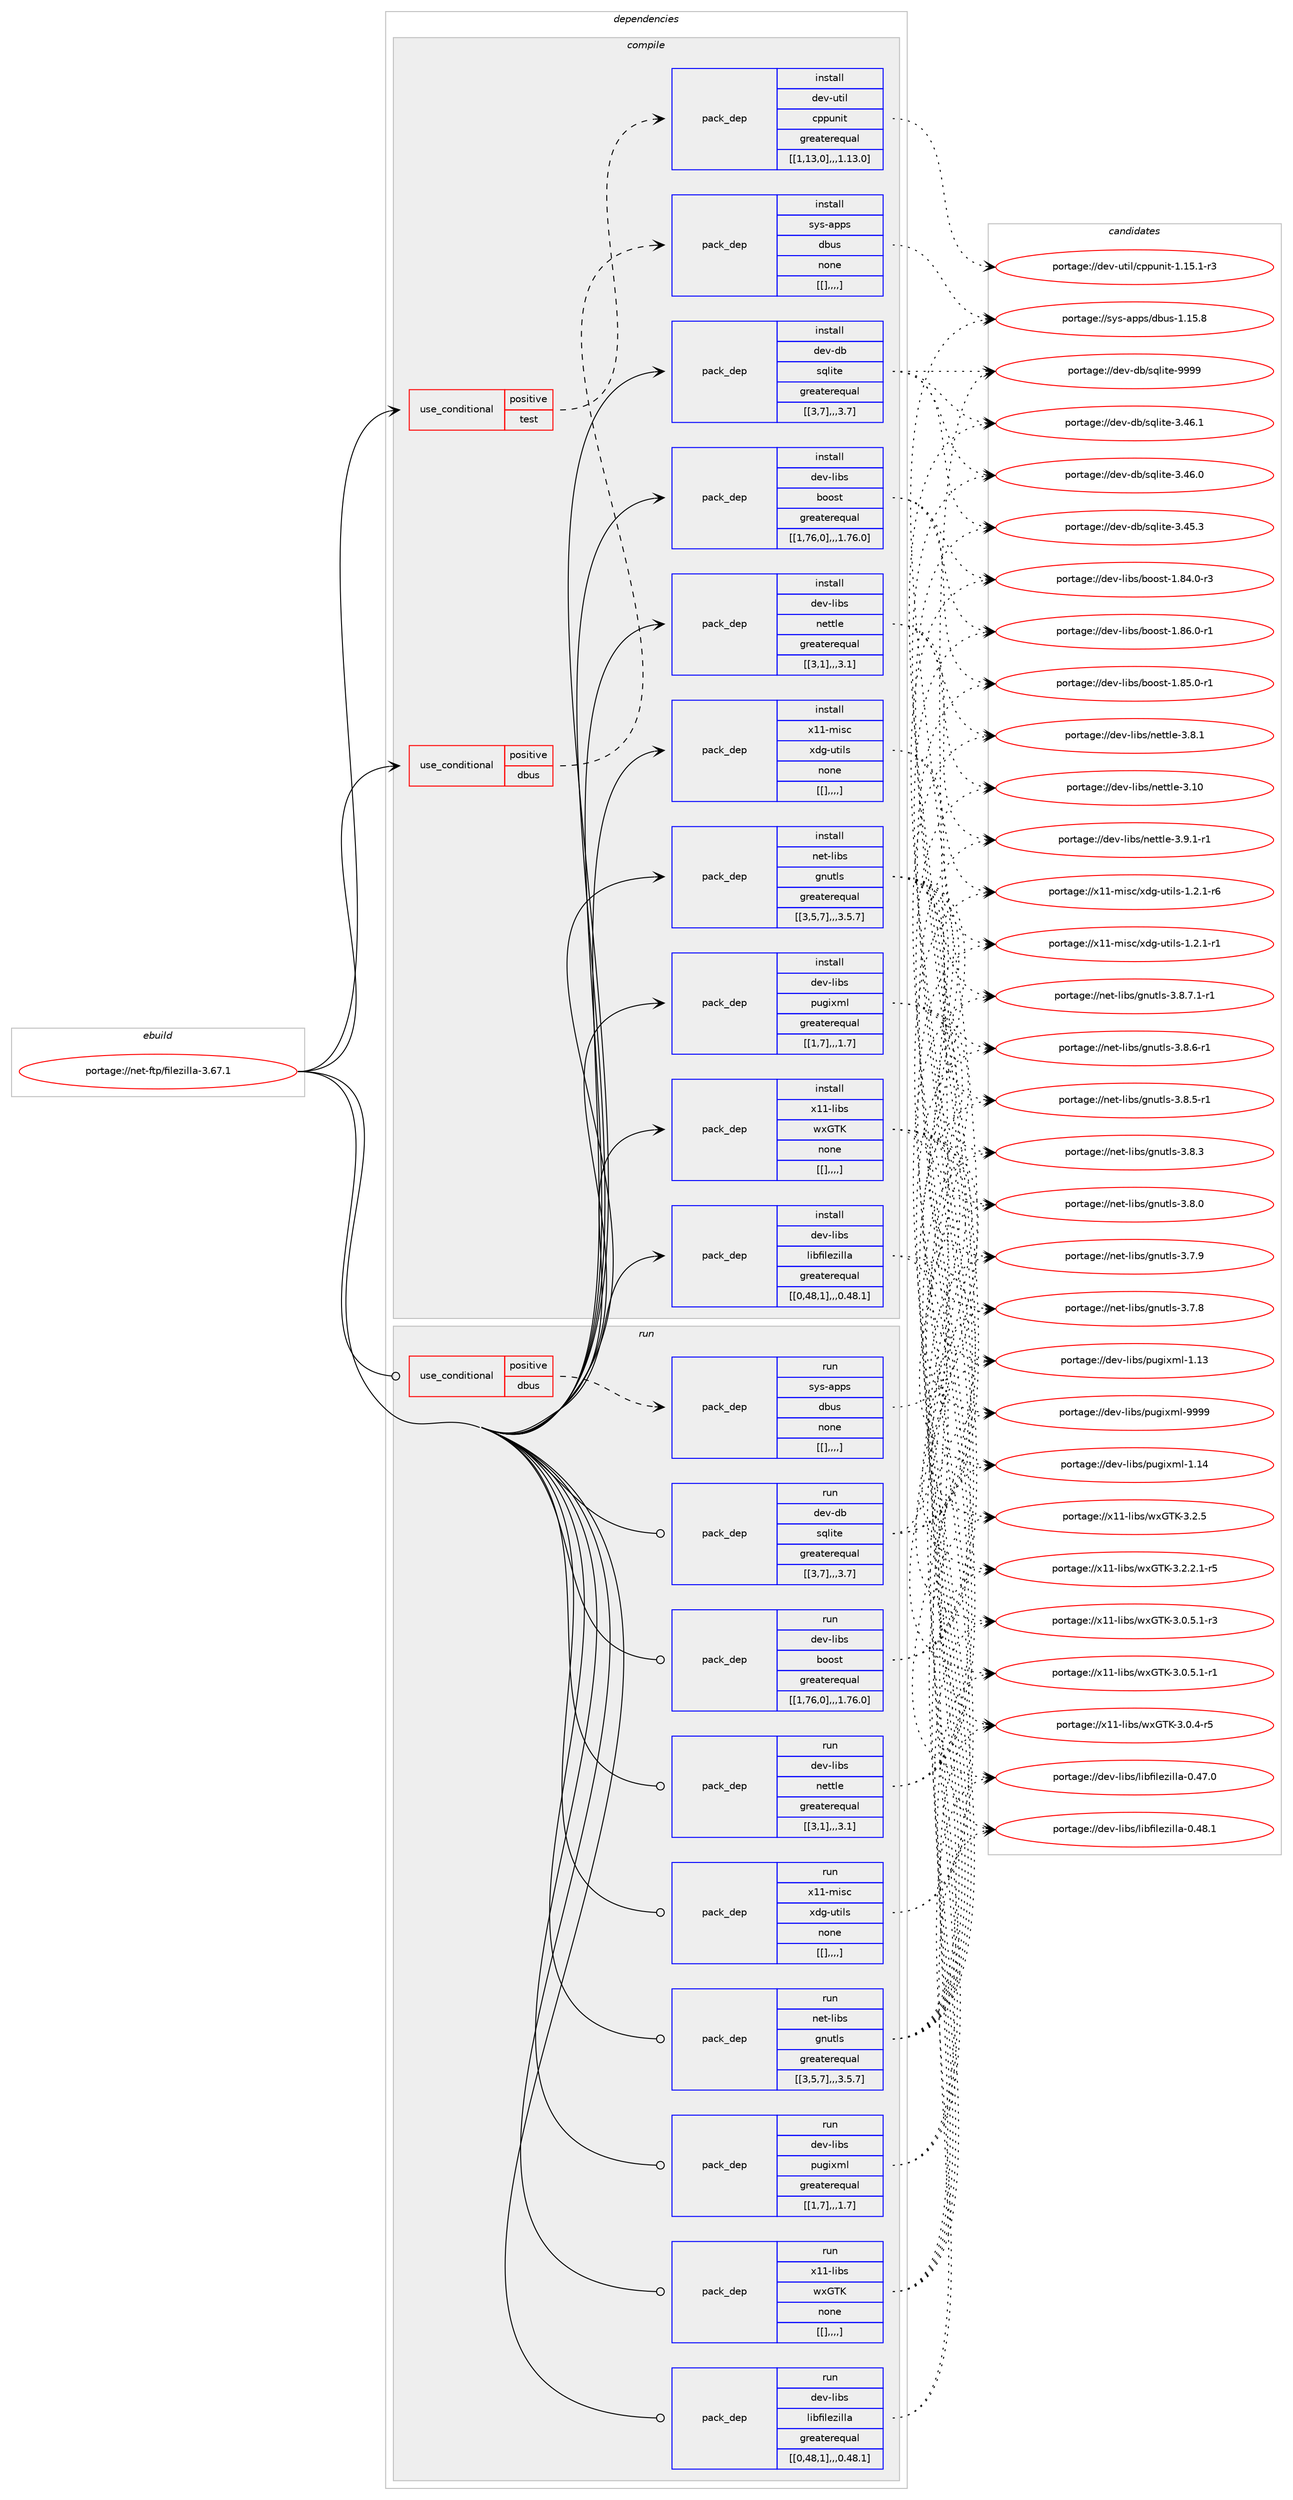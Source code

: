 digraph prolog {

# *************
# Graph options
# *************

newrank=true;
concentrate=true;
compound=true;
graph [rankdir=LR,fontname=Helvetica,fontsize=10,ranksep=1.5];#, ranksep=2.5, nodesep=0.2];
edge  [arrowhead=vee];
node  [fontname=Helvetica,fontsize=10];

# **********
# The ebuild
# **********

subgraph cluster_leftcol {
color=gray;
label=<<i>ebuild</i>>;
id [label="portage://net-ftp/filezilla-3.67.1", color=red, width=4, href="../net-ftp/filezilla-3.67.1.svg"];
}

# ****************
# The dependencies
# ****************

subgraph cluster_midcol {
color=gray;
label=<<i>dependencies</i>>;
subgraph cluster_compile {
fillcolor="#eeeeee";
style=filled;
label=<<i>compile</i>>;
subgraph cond7 {
dependency24 [label=<<TABLE BORDER="0" CELLBORDER="1" CELLSPACING="0" CELLPADDING="4"><TR><TD ROWSPAN="3" CELLPADDING="10">use_conditional</TD></TR><TR><TD>positive</TD></TR><TR><TD>dbus</TD></TR></TABLE>>, shape=none, color=red];
subgraph pack17 {
dependency25 [label=<<TABLE BORDER="0" CELLBORDER="1" CELLSPACING="0" CELLPADDING="4" WIDTH="220"><TR><TD ROWSPAN="6" CELLPADDING="30">pack_dep</TD></TR><TR><TD WIDTH="110">install</TD></TR><TR><TD>sys-apps</TD></TR><TR><TD>dbus</TD></TR><TR><TD>none</TD></TR><TR><TD>[[],,,,]</TD></TR></TABLE>>, shape=none, color=blue];
}
dependency24:e -> dependency25:w [weight=20,style="dashed",arrowhead="vee"];
}
id:e -> dependency24:w [weight=20,style="solid",arrowhead="vee"];
subgraph cond32 {
dependency125 [label=<<TABLE BORDER="0" CELLBORDER="1" CELLSPACING="0" CELLPADDING="4"><TR><TD ROWSPAN="3" CELLPADDING="10">use_conditional</TD></TR><TR><TD>positive</TD></TR><TR><TD>test</TD></TR></TABLE>>, shape=none, color=red];
subgraph pack108 {
dependency154 [label=<<TABLE BORDER="0" CELLBORDER="1" CELLSPACING="0" CELLPADDING="4" WIDTH="220"><TR><TD ROWSPAN="6" CELLPADDING="30">pack_dep</TD></TR><TR><TD WIDTH="110">install</TD></TR><TR><TD>dev-util</TD></TR><TR><TD>cppunit</TD></TR><TR><TD>greaterequal</TD></TR><TR><TD>[[1,13,0],,,1.13.0]</TD></TR></TABLE>>, shape=none, color=blue];
}
dependency125:e -> dependency154:w [weight=20,style="dashed",arrowhead="vee"];
}
id:e -> dependency125:w [weight=20,style="solid",arrowhead="vee"];
subgraph pack127 {
dependency158 [label=<<TABLE BORDER="0" CELLBORDER="1" CELLSPACING="0" CELLPADDING="4" WIDTH="220"><TR><TD ROWSPAN="6" CELLPADDING="30">pack_dep</TD></TR><TR><TD WIDTH="110">install</TD></TR><TR><TD>dev-db</TD></TR><TR><TD>sqlite</TD></TR><TR><TD>greaterequal</TD></TR><TR><TD>[[3,7],,,3.7]</TD></TR></TABLE>>, shape=none, color=blue];
}
id:e -> dependency158:w [weight=20,style="solid",arrowhead="vee"];
subgraph pack134 {
dependency168 [label=<<TABLE BORDER="0" CELLBORDER="1" CELLSPACING="0" CELLPADDING="4" WIDTH="220"><TR><TD ROWSPAN="6" CELLPADDING="30">pack_dep</TD></TR><TR><TD WIDTH="110">install</TD></TR><TR><TD>dev-libs</TD></TR><TR><TD>boost</TD></TR><TR><TD>greaterequal</TD></TR><TR><TD>[[1,76,0],,,1.76.0]</TD></TR></TABLE>>, shape=none, color=blue];
}
id:e -> dependency168:w [weight=20,style="solid",arrowhead="vee"];
subgraph pack138 {
dependency173 [label=<<TABLE BORDER="0" CELLBORDER="1" CELLSPACING="0" CELLPADDING="4" WIDTH="220"><TR><TD ROWSPAN="6" CELLPADDING="30">pack_dep</TD></TR><TR><TD WIDTH="110">install</TD></TR><TR><TD>dev-libs</TD></TR><TR><TD>libfilezilla</TD></TR><TR><TD>greaterequal</TD></TR><TR><TD>[[0,48,1],,,0.48.1]</TD></TR></TABLE>>, shape=none, color=blue];
}
id:e -> dependency173:w [weight=20,style="solid",arrowhead="vee"];
subgraph pack140 {
dependency176 [label=<<TABLE BORDER="0" CELLBORDER="1" CELLSPACING="0" CELLPADDING="4" WIDTH="220"><TR><TD ROWSPAN="6" CELLPADDING="30">pack_dep</TD></TR><TR><TD WIDTH="110">install</TD></TR><TR><TD>dev-libs</TD></TR><TR><TD>nettle</TD></TR><TR><TD>greaterequal</TD></TR><TR><TD>[[3,1],,,3.1]</TD></TR></TABLE>>, shape=none, color=blue];
}
id:e -> dependency176:w [weight=20,style="solid",arrowhead="vee"];
subgraph pack142 {
dependency186 [label=<<TABLE BORDER="0" CELLBORDER="1" CELLSPACING="0" CELLPADDING="4" WIDTH="220"><TR><TD ROWSPAN="6" CELLPADDING="30">pack_dep</TD></TR><TR><TD WIDTH="110">install</TD></TR><TR><TD>dev-libs</TD></TR><TR><TD>pugixml</TD></TR><TR><TD>greaterequal</TD></TR><TR><TD>[[1,7],,,1.7]</TD></TR></TABLE>>, shape=none, color=blue];
}
id:e -> dependency186:w [weight=20,style="solid",arrowhead="vee"];
subgraph pack158 {
dependency205 [label=<<TABLE BORDER="0" CELLBORDER="1" CELLSPACING="0" CELLPADDING="4" WIDTH="220"><TR><TD ROWSPAN="6" CELLPADDING="30">pack_dep</TD></TR><TR><TD WIDTH="110">install</TD></TR><TR><TD>net-libs</TD></TR><TR><TD>gnutls</TD></TR><TR><TD>greaterequal</TD></TR><TR><TD>[[3,5,7],,,3.5.7]</TD></TR></TABLE>>, shape=none, color=blue];
}
id:e -> dependency205:w [weight=20,style="solid",arrowhead="vee"];
subgraph pack169 {
dependency221 [label=<<TABLE BORDER="0" CELLBORDER="1" CELLSPACING="0" CELLPADDING="4" WIDTH="220"><TR><TD ROWSPAN="6" CELLPADDING="30">pack_dep</TD></TR><TR><TD WIDTH="110">install</TD></TR><TR><TD>x11-libs</TD></TR><TR><TD>wxGTK</TD></TR><TR><TD>none</TD></TR><TR><TD>[[],,,,]</TD></TR></TABLE>>, shape=none, color=blue];
}
id:e -> dependency221:w [weight=20,style="solid",arrowhead="vee"];
subgraph pack181 {
dependency229 [label=<<TABLE BORDER="0" CELLBORDER="1" CELLSPACING="0" CELLPADDING="4" WIDTH="220"><TR><TD ROWSPAN="6" CELLPADDING="30">pack_dep</TD></TR><TR><TD WIDTH="110">install</TD></TR><TR><TD>x11-misc</TD></TR><TR><TD>xdg-utils</TD></TR><TR><TD>none</TD></TR><TR><TD>[[],,,,]</TD></TR></TABLE>>, shape=none, color=blue];
}
id:e -> dependency229:w [weight=20,style="solid",arrowhead="vee"];
}
subgraph cluster_compileandrun {
fillcolor="#eeeeee";
style=filled;
label=<<i>compile and run</i>>;
}
subgraph cluster_run {
fillcolor="#eeeeee";
style=filled;
label=<<i>run</i>>;
subgraph cond57 {
dependency244 [label=<<TABLE BORDER="0" CELLBORDER="1" CELLSPACING="0" CELLPADDING="4"><TR><TD ROWSPAN="3" CELLPADDING="10">use_conditional</TD></TR><TR><TD>positive</TD></TR><TR><TD>dbus</TD></TR></TABLE>>, shape=none, color=red];
subgraph pack192 {
dependency252 [label=<<TABLE BORDER="0" CELLBORDER="1" CELLSPACING="0" CELLPADDING="4" WIDTH="220"><TR><TD ROWSPAN="6" CELLPADDING="30">pack_dep</TD></TR><TR><TD WIDTH="110">run</TD></TR><TR><TD>sys-apps</TD></TR><TR><TD>dbus</TD></TR><TR><TD>none</TD></TR><TR><TD>[[],,,,]</TD></TR></TABLE>>, shape=none, color=blue];
}
dependency244:e -> dependency252:w [weight=20,style="dashed",arrowhead="vee"];
}
id:e -> dependency244:w [weight=20,style="solid",arrowhead="odot"];
subgraph pack198 {
dependency268 [label=<<TABLE BORDER="0" CELLBORDER="1" CELLSPACING="0" CELLPADDING="4" WIDTH="220"><TR><TD ROWSPAN="6" CELLPADDING="30">pack_dep</TD></TR><TR><TD WIDTH="110">run</TD></TR><TR><TD>dev-db</TD></TR><TR><TD>sqlite</TD></TR><TR><TD>greaterequal</TD></TR><TR><TD>[[3,7],,,3.7]</TD></TR></TABLE>>, shape=none, color=blue];
}
id:e -> dependency268:w [weight=20,style="solid",arrowhead="odot"];
subgraph pack214 {
dependency285 [label=<<TABLE BORDER="0" CELLBORDER="1" CELLSPACING="0" CELLPADDING="4" WIDTH="220"><TR><TD ROWSPAN="6" CELLPADDING="30">pack_dep</TD></TR><TR><TD WIDTH="110">run</TD></TR><TR><TD>dev-libs</TD></TR><TR><TD>boost</TD></TR><TR><TD>greaterequal</TD></TR><TR><TD>[[1,76,0],,,1.76.0]</TD></TR></TABLE>>, shape=none, color=blue];
}
id:e -> dependency285:w [weight=20,style="solid",arrowhead="odot"];
subgraph pack220 {
dependency290 [label=<<TABLE BORDER="0" CELLBORDER="1" CELLSPACING="0" CELLPADDING="4" WIDTH="220"><TR><TD ROWSPAN="6" CELLPADDING="30">pack_dep</TD></TR><TR><TD WIDTH="110">run</TD></TR><TR><TD>dev-libs</TD></TR><TR><TD>libfilezilla</TD></TR><TR><TD>greaterequal</TD></TR><TR><TD>[[0,48,1],,,0.48.1]</TD></TR></TABLE>>, shape=none, color=blue];
}
id:e -> dependency290:w [weight=20,style="solid",arrowhead="odot"];
subgraph pack228 {
dependency297 [label=<<TABLE BORDER="0" CELLBORDER="1" CELLSPACING="0" CELLPADDING="4" WIDTH="220"><TR><TD ROWSPAN="6" CELLPADDING="30">pack_dep</TD></TR><TR><TD WIDTH="110">run</TD></TR><TR><TD>dev-libs</TD></TR><TR><TD>nettle</TD></TR><TR><TD>greaterequal</TD></TR><TR><TD>[[3,1],,,3.1]</TD></TR></TABLE>>, shape=none, color=blue];
}
id:e -> dependency297:w [weight=20,style="solid",arrowhead="odot"];
subgraph pack245 {
dependency319 [label=<<TABLE BORDER="0" CELLBORDER="1" CELLSPACING="0" CELLPADDING="4" WIDTH="220"><TR><TD ROWSPAN="6" CELLPADDING="30">pack_dep</TD></TR><TR><TD WIDTH="110">run</TD></TR><TR><TD>dev-libs</TD></TR><TR><TD>pugixml</TD></TR><TR><TD>greaterequal</TD></TR><TR><TD>[[1,7],,,1.7]</TD></TR></TABLE>>, shape=none, color=blue];
}
id:e -> dependency319:w [weight=20,style="solid",arrowhead="odot"];
subgraph pack252 {
dependency333 [label=<<TABLE BORDER="0" CELLBORDER="1" CELLSPACING="0" CELLPADDING="4" WIDTH="220"><TR><TD ROWSPAN="6" CELLPADDING="30">pack_dep</TD></TR><TR><TD WIDTH="110">run</TD></TR><TR><TD>net-libs</TD></TR><TR><TD>gnutls</TD></TR><TR><TD>greaterequal</TD></TR><TR><TD>[[3,5,7],,,3.5.7]</TD></TR></TABLE>>, shape=none, color=blue];
}
id:e -> dependency333:w [weight=20,style="solid",arrowhead="odot"];
subgraph pack259 {
dependency336 [label=<<TABLE BORDER="0" CELLBORDER="1" CELLSPACING="0" CELLPADDING="4" WIDTH="220"><TR><TD ROWSPAN="6" CELLPADDING="30">pack_dep</TD></TR><TR><TD WIDTH="110">run</TD></TR><TR><TD>x11-libs</TD></TR><TR><TD>wxGTK</TD></TR><TR><TD>none</TD></TR><TR><TD>[[],,,,]</TD></TR></TABLE>>, shape=none, color=blue];
}
id:e -> dependency336:w [weight=20,style="solid",arrowhead="odot"];
subgraph pack260 {
dependency338 [label=<<TABLE BORDER="0" CELLBORDER="1" CELLSPACING="0" CELLPADDING="4" WIDTH="220"><TR><TD ROWSPAN="6" CELLPADDING="30">pack_dep</TD></TR><TR><TD WIDTH="110">run</TD></TR><TR><TD>x11-misc</TD></TR><TR><TD>xdg-utils</TD></TR><TR><TD>none</TD></TR><TR><TD>[[],,,,]</TD></TR></TABLE>>, shape=none, color=blue];
}
id:e -> dependency338:w [weight=20,style="solid",arrowhead="odot"];
}
}

# **************
# The candidates
# **************

subgraph cluster_choices {
rank=same;
color=gray;
label=<<i>candidates</i>>;

subgraph choice161 {
color=black;
nodesep=1;
choice1151211154597112112115471009811711545494649534656 [label="portage://sys-apps/dbus-1.15.8", color=red, width=4,href="../sys-apps/dbus-1.15.8.svg"];
dependency25:e -> choice1151211154597112112115471009811711545494649534656:w [style=dotted,weight="100"];
}
subgraph choice168 {
color=black;
nodesep=1;
choice100101118451171161051084799112112117110105116454946495346494511451 [label="portage://dev-util/cppunit-1.15.1-r3", color=red, width=4,href="../dev-util/cppunit-1.15.1-r3.svg"];
dependency154:e -> choice100101118451171161051084799112112117110105116454946495346494511451:w [style=dotted,weight="100"];
}
subgraph choice177 {
color=black;
nodesep=1;
choice1001011184510098471151131081051161014557575757 [label="portage://dev-db/sqlite-9999", color=red, width=4,href="../dev-db/sqlite-9999.svg"];
choice10010111845100984711511310810511610145514652544649 [label="portage://dev-db/sqlite-3.46.1", color=red, width=4,href="../dev-db/sqlite-3.46.1.svg"];
choice10010111845100984711511310810511610145514652544648 [label="portage://dev-db/sqlite-3.46.0", color=red, width=4,href="../dev-db/sqlite-3.46.0.svg"];
choice10010111845100984711511310810511610145514652534651 [label="portage://dev-db/sqlite-3.45.3", color=red, width=4,href="../dev-db/sqlite-3.45.3.svg"];
dependency158:e -> choice1001011184510098471151131081051161014557575757:w [style=dotted,weight="100"];
dependency158:e -> choice10010111845100984711511310810511610145514652544649:w [style=dotted,weight="100"];
dependency158:e -> choice10010111845100984711511310810511610145514652544648:w [style=dotted,weight="100"];
dependency158:e -> choice10010111845100984711511310810511610145514652534651:w [style=dotted,weight="100"];
}
subgraph choice183 {
color=black;
nodesep=1;
choice10010111845108105981154798111111115116454946565446484511449 [label="portage://dev-libs/boost-1.86.0-r1", color=red, width=4,href="../dev-libs/boost-1.86.0-r1.svg"];
choice10010111845108105981154798111111115116454946565346484511449 [label="portage://dev-libs/boost-1.85.0-r1", color=red, width=4,href="../dev-libs/boost-1.85.0-r1.svg"];
choice10010111845108105981154798111111115116454946565246484511451 [label="portage://dev-libs/boost-1.84.0-r3", color=red, width=4,href="../dev-libs/boost-1.84.0-r3.svg"];
dependency168:e -> choice10010111845108105981154798111111115116454946565446484511449:w [style=dotted,weight="100"];
dependency168:e -> choice10010111845108105981154798111111115116454946565346484511449:w [style=dotted,weight="100"];
dependency168:e -> choice10010111845108105981154798111111115116454946565246484511451:w [style=dotted,weight="100"];
}
subgraph choice191 {
color=black;
nodesep=1;
choice100101118451081059811547108105981021051081011221051081089745484652564649 [label="portage://dev-libs/libfilezilla-0.48.1", color=red, width=4,href="../dev-libs/libfilezilla-0.48.1.svg"];
choice100101118451081059811547108105981021051081011221051081089745484652554648 [label="portage://dev-libs/libfilezilla-0.47.0", color=red, width=4,href="../dev-libs/libfilezilla-0.47.0.svg"];
dependency173:e -> choice100101118451081059811547108105981021051081011221051081089745484652564649:w [style=dotted,weight="100"];
dependency173:e -> choice100101118451081059811547108105981021051081011221051081089745484652554648:w [style=dotted,weight="100"];
}
subgraph choice195 {
color=black;
nodesep=1;
choice1001011184510810598115471101011161161081014551464948 [label="portage://dev-libs/nettle-3.10", color=red, width=4,href="../dev-libs/nettle-3.10.svg"];
choice1001011184510810598115471101011161161081014551465746494511449 [label="portage://dev-libs/nettle-3.9.1-r1", color=red, width=4,href="../dev-libs/nettle-3.9.1-r1.svg"];
choice100101118451081059811547110101116116108101455146564649 [label="portage://dev-libs/nettle-3.8.1", color=red, width=4,href="../dev-libs/nettle-3.8.1.svg"];
dependency176:e -> choice1001011184510810598115471101011161161081014551464948:w [style=dotted,weight="100"];
dependency176:e -> choice1001011184510810598115471101011161161081014551465746494511449:w [style=dotted,weight="100"];
dependency176:e -> choice100101118451081059811547110101116116108101455146564649:w [style=dotted,weight="100"];
}
subgraph choice200 {
color=black;
nodesep=1;
choice1001011184510810598115471121171031051201091084557575757 [label="portage://dev-libs/pugixml-9999", color=red, width=4,href="../dev-libs/pugixml-9999.svg"];
choice1001011184510810598115471121171031051201091084549464952 [label="portage://dev-libs/pugixml-1.14", color=red, width=4,href="../dev-libs/pugixml-1.14.svg"];
choice1001011184510810598115471121171031051201091084549464951 [label="portage://dev-libs/pugixml-1.13", color=red, width=4,href="../dev-libs/pugixml-1.13.svg"];
dependency186:e -> choice1001011184510810598115471121171031051201091084557575757:w [style=dotted,weight="100"];
dependency186:e -> choice1001011184510810598115471121171031051201091084549464952:w [style=dotted,weight="100"];
dependency186:e -> choice1001011184510810598115471121171031051201091084549464951:w [style=dotted,weight="100"];
}
subgraph choice206 {
color=black;
nodesep=1;
choice11010111645108105981154710311011711610811545514656465546494511449 [label="portage://net-libs/gnutls-3.8.7.1-r1", color=red, width=4,href="../net-libs/gnutls-3.8.7.1-r1.svg"];
choice1101011164510810598115471031101171161081154551465646544511449 [label="portage://net-libs/gnutls-3.8.6-r1", color=red, width=4,href="../net-libs/gnutls-3.8.6-r1.svg"];
choice1101011164510810598115471031101171161081154551465646534511449 [label="portage://net-libs/gnutls-3.8.5-r1", color=red, width=4,href="../net-libs/gnutls-3.8.5-r1.svg"];
choice110101116451081059811547103110117116108115455146564651 [label="portage://net-libs/gnutls-3.8.3", color=red, width=4,href="../net-libs/gnutls-3.8.3.svg"];
choice110101116451081059811547103110117116108115455146564648 [label="portage://net-libs/gnutls-3.8.0", color=red, width=4,href="../net-libs/gnutls-3.8.0.svg"];
choice110101116451081059811547103110117116108115455146554657 [label="portage://net-libs/gnutls-3.7.9", color=red, width=4,href="../net-libs/gnutls-3.7.9.svg"];
choice110101116451081059811547103110117116108115455146554656 [label="portage://net-libs/gnutls-3.7.8", color=red, width=4,href="../net-libs/gnutls-3.7.8.svg"];
dependency205:e -> choice11010111645108105981154710311011711610811545514656465546494511449:w [style=dotted,weight="100"];
dependency205:e -> choice1101011164510810598115471031101171161081154551465646544511449:w [style=dotted,weight="100"];
dependency205:e -> choice1101011164510810598115471031101171161081154551465646534511449:w [style=dotted,weight="100"];
dependency205:e -> choice110101116451081059811547103110117116108115455146564651:w [style=dotted,weight="100"];
dependency205:e -> choice110101116451081059811547103110117116108115455146564648:w [style=dotted,weight="100"];
dependency205:e -> choice110101116451081059811547103110117116108115455146554657:w [style=dotted,weight="100"];
dependency205:e -> choice110101116451081059811547103110117116108115455146554656:w [style=dotted,weight="100"];
}
subgraph choice222 {
color=black;
nodesep=1;
choice1204949451081059811547119120718475455146504653 [label="portage://x11-libs/wxGTK-3.2.5", color=red, width=4,href="../x11-libs/wxGTK-3.2.5.svg"];
choice120494945108105981154711912071847545514650465046494511453 [label="portage://x11-libs/wxGTK-3.2.2.1-r5", color=red, width=4,href="../x11-libs/wxGTK-3.2.2.1-r5.svg"];
choice120494945108105981154711912071847545514648465346494511451 [label="portage://x11-libs/wxGTK-3.0.5.1-r3", color=red, width=4,href="../x11-libs/wxGTK-3.0.5.1-r3.svg"];
choice120494945108105981154711912071847545514648465346494511449 [label="portage://x11-libs/wxGTK-3.0.5.1-r1", color=red, width=4,href="../x11-libs/wxGTK-3.0.5.1-r1.svg"];
choice12049494510810598115471191207184754551464846524511453 [label="portage://x11-libs/wxGTK-3.0.4-r5", color=red, width=4,href="../x11-libs/wxGTK-3.0.4-r5.svg"];
dependency221:e -> choice1204949451081059811547119120718475455146504653:w [style=dotted,weight="100"];
dependency221:e -> choice120494945108105981154711912071847545514650465046494511453:w [style=dotted,weight="100"];
dependency221:e -> choice120494945108105981154711912071847545514648465346494511451:w [style=dotted,weight="100"];
dependency221:e -> choice120494945108105981154711912071847545514648465346494511449:w [style=dotted,weight="100"];
dependency221:e -> choice12049494510810598115471191207184754551464846524511453:w [style=dotted,weight="100"];
}
subgraph choice229 {
color=black;
nodesep=1;
choice1204949451091051159947120100103451171161051081154549465046494511454 [label="portage://x11-misc/xdg-utils-1.2.1-r6", color=red, width=4,href="../x11-misc/xdg-utils-1.2.1-r6.svg"];
choice1204949451091051159947120100103451171161051081154549465046494511449 [label="portage://x11-misc/xdg-utils-1.2.1-r1", color=red, width=4,href="../x11-misc/xdg-utils-1.2.1-r1.svg"];
dependency229:e -> choice1204949451091051159947120100103451171161051081154549465046494511454:w [style=dotted,weight="100"];
dependency229:e -> choice1204949451091051159947120100103451171161051081154549465046494511449:w [style=dotted,weight="100"];
}
subgraph choice233 {
color=black;
nodesep=1;
choice1151211154597112112115471009811711545494649534656 [label="portage://sys-apps/dbus-1.15.8", color=red, width=4,href="../sys-apps/dbus-1.15.8.svg"];
dependency252:e -> choice1151211154597112112115471009811711545494649534656:w [style=dotted,weight="100"];
}
subgraph choice235 {
color=black;
nodesep=1;
choice1001011184510098471151131081051161014557575757 [label="portage://dev-db/sqlite-9999", color=red, width=4,href="../dev-db/sqlite-9999.svg"];
choice10010111845100984711511310810511610145514652544649 [label="portage://dev-db/sqlite-3.46.1", color=red, width=4,href="../dev-db/sqlite-3.46.1.svg"];
choice10010111845100984711511310810511610145514652544648 [label="portage://dev-db/sqlite-3.46.0", color=red, width=4,href="../dev-db/sqlite-3.46.0.svg"];
choice10010111845100984711511310810511610145514652534651 [label="portage://dev-db/sqlite-3.45.3", color=red, width=4,href="../dev-db/sqlite-3.45.3.svg"];
dependency268:e -> choice1001011184510098471151131081051161014557575757:w [style=dotted,weight="100"];
dependency268:e -> choice10010111845100984711511310810511610145514652544649:w [style=dotted,weight="100"];
dependency268:e -> choice10010111845100984711511310810511610145514652544648:w [style=dotted,weight="100"];
dependency268:e -> choice10010111845100984711511310810511610145514652534651:w [style=dotted,weight="100"];
}
subgraph choice242 {
color=black;
nodesep=1;
choice10010111845108105981154798111111115116454946565446484511449 [label="portage://dev-libs/boost-1.86.0-r1", color=red, width=4,href="../dev-libs/boost-1.86.0-r1.svg"];
choice10010111845108105981154798111111115116454946565346484511449 [label="portage://dev-libs/boost-1.85.0-r1", color=red, width=4,href="../dev-libs/boost-1.85.0-r1.svg"];
choice10010111845108105981154798111111115116454946565246484511451 [label="portage://dev-libs/boost-1.84.0-r3", color=red, width=4,href="../dev-libs/boost-1.84.0-r3.svg"];
dependency285:e -> choice10010111845108105981154798111111115116454946565446484511449:w [style=dotted,weight="100"];
dependency285:e -> choice10010111845108105981154798111111115116454946565346484511449:w [style=dotted,weight="100"];
dependency285:e -> choice10010111845108105981154798111111115116454946565246484511451:w [style=dotted,weight="100"];
}
subgraph choice246 {
color=black;
nodesep=1;
choice100101118451081059811547108105981021051081011221051081089745484652564649 [label="portage://dev-libs/libfilezilla-0.48.1", color=red, width=4,href="../dev-libs/libfilezilla-0.48.1.svg"];
choice100101118451081059811547108105981021051081011221051081089745484652554648 [label="portage://dev-libs/libfilezilla-0.47.0", color=red, width=4,href="../dev-libs/libfilezilla-0.47.0.svg"];
dependency290:e -> choice100101118451081059811547108105981021051081011221051081089745484652564649:w [style=dotted,weight="100"];
dependency290:e -> choice100101118451081059811547108105981021051081011221051081089745484652554648:w [style=dotted,weight="100"];
}
subgraph choice252 {
color=black;
nodesep=1;
choice1001011184510810598115471101011161161081014551464948 [label="portage://dev-libs/nettle-3.10", color=red, width=4,href="../dev-libs/nettle-3.10.svg"];
choice1001011184510810598115471101011161161081014551465746494511449 [label="portage://dev-libs/nettle-3.9.1-r1", color=red, width=4,href="../dev-libs/nettle-3.9.1-r1.svg"];
choice100101118451081059811547110101116116108101455146564649 [label="portage://dev-libs/nettle-3.8.1", color=red, width=4,href="../dev-libs/nettle-3.8.1.svg"];
dependency297:e -> choice1001011184510810598115471101011161161081014551464948:w [style=dotted,weight="100"];
dependency297:e -> choice1001011184510810598115471101011161161081014551465746494511449:w [style=dotted,weight="100"];
dependency297:e -> choice100101118451081059811547110101116116108101455146564649:w [style=dotted,weight="100"];
}
subgraph choice255 {
color=black;
nodesep=1;
choice1001011184510810598115471121171031051201091084557575757 [label="portage://dev-libs/pugixml-9999", color=red, width=4,href="../dev-libs/pugixml-9999.svg"];
choice1001011184510810598115471121171031051201091084549464952 [label="portage://dev-libs/pugixml-1.14", color=red, width=4,href="../dev-libs/pugixml-1.14.svg"];
choice1001011184510810598115471121171031051201091084549464951 [label="portage://dev-libs/pugixml-1.13", color=red, width=4,href="../dev-libs/pugixml-1.13.svg"];
dependency319:e -> choice1001011184510810598115471121171031051201091084557575757:w [style=dotted,weight="100"];
dependency319:e -> choice1001011184510810598115471121171031051201091084549464952:w [style=dotted,weight="100"];
dependency319:e -> choice1001011184510810598115471121171031051201091084549464951:w [style=dotted,weight="100"];
}
subgraph choice257 {
color=black;
nodesep=1;
choice11010111645108105981154710311011711610811545514656465546494511449 [label="portage://net-libs/gnutls-3.8.7.1-r1", color=red, width=4,href="../net-libs/gnutls-3.8.7.1-r1.svg"];
choice1101011164510810598115471031101171161081154551465646544511449 [label="portage://net-libs/gnutls-3.8.6-r1", color=red, width=4,href="../net-libs/gnutls-3.8.6-r1.svg"];
choice1101011164510810598115471031101171161081154551465646534511449 [label="portage://net-libs/gnutls-3.8.5-r1", color=red, width=4,href="../net-libs/gnutls-3.8.5-r1.svg"];
choice110101116451081059811547103110117116108115455146564651 [label="portage://net-libs/gnutls-3.8.3", color=red, width=4,href="../net-libs/gnutls-3.8.3.svg"];
choice110101116451081059811547103110117116108115455146564648 [label="portage://net-libs/gnutls-3.8.0", color=red, width=4,href="../net-libs/gnutls-3.8.0.svg"];
choice110101116451081059811547103110117116108115455146554657 [label="portage://net-libs/gnutls-3.7.9", color=red, width=4,href="../net-libs/gnutls-3.7.9.svg"];
choice110101116451081059811547103110117116108115455146554656 [label="portage://net-libs/gnutls-3.7.8", color=red, width=4,href="../net-libs/gnutls-3.7.8.svg"];
dependency333:e -> choice11010111645108105981154710311011711610811545514656465546494511449:w [style=dotted,weight="100"];
dependency333:e -> choice1101011164510810598115471031101171161081154551465646544511449:w [style=dotted,weight="100"];
dependency333:e -> choice1101011164510810598115471031101171161081154551465646534511449:w [style=dotted,weight="100"];
dependency333:e -> choice110101116451081059811547103110117116108115455146564651:w [style=dotted,weight="100"];
dependency333:e -> choice110101116451081059811547103110117116108115455146564648:w [style=dotted,weight="100"];
dependency333:e -> choice110101116451081059811547103110117116108115455146554657:w [style=dotted,weight="100"];
dependency333:e -> choice110101116451081059811547103110117116108115455146554656:w [style=dotted,weight="100"];
}
subgraph choice265 {
color=black;
nodesep=1;
choice1204949451081059811547119120718475455146504653 [label="portage://x11-libs/wxGTK-3.2.5", color=red, width=4,href="../x11-libs/wxGTK-3.2.5.svg"];
choice120494945108105981154711912071847545514650465046494511453 [label="portage://x11-libs/wxGTK-3.2.2.1-r5", color=red, width=4,href="../x11-libs/wxGTK-3.2.2.1-r5.svg"];
choice120494945108105981154711912071847545514648465346494511451 [label="portage://x11-libs/wxGTK-3.0.5.1-r3", color=red, width=4,href="../x11-libs/wxGTK-3.0.5.1-r3.svg"];
choice120494945108105981154711912071847545514648465346494511449 [label="portage://x11-libs/wxGTK-3.0.5.1-r1", color=red, width=4,href="../x11-libs/wxGTK-3.0.5.1-r1.svg"];
choice12049494510810598115471191207184754551464846524511453 [label="portage://x11-libs/wxGTK-3.0.4-r5", color=red, width=4,href="../x11-libs/wxGTK-3.0.4-r5.svg"];
dependency336:e -> choice1204949451081059811547119120718475455146504653:w [style=dotted,weight="100"];
dependency336:e -> choice120494945108105981154711912071847545514650465046494511453:w [style=dotted,weight="100"];
dependency336:e -> choice120494945108105981154711912071847545514648465346494511451:w [style=dotted,weight="100"];
dependency336:e -> choice120494945108105981154711912071847545514648465346494511449:w [style=dotted,weight="100"];
dependency336:e -> choice12049494510810598115471191207184754551464846524511453:w [style=dotted,weight="100"];
}
subgraph choice273 {
color=black;
nodesep=1;
choice1204949451091051159947120100103451171161051081154549465046494511454 [label="portage://x11-misc/xdg-utils-1.2.1-r6", color=red, width=4,href="../x11-misc/xdg-utils-1.2.1-r6.svg"];
choice1204949451091051159947120100103451171161051081154549465046494511449 [label="portage://x11-misc/xdg-utils-1.2.1-r1", color=red, width=4,href="../x11-misc/xdg-utils-1.2.1-r1.svg"];
dependency338:e -> choice1204949451091051159947120100103451171161051081154549465046494511454:w [style=dotted,weight="100"];
dependency338:e -> choice1204949451091051159947120100103451171161051081154549465046494511449:w [style=dotted,weight="100"];
}
}

}
